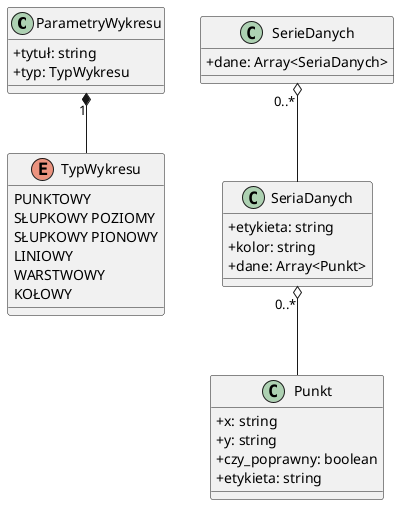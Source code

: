 @startuml

skinparam classAttributeIconSize 0

ParametryWykresu "1" *-- TypWykresu
SerieDanych "0..*" o-- SeriaDanych
SeriaDanych "0..*" o-- Punkt

class ParametryWykresu {
    + tytuł: string
    + typ: TypWykresu
}

enum TypWykresu {
    PUNKTOWY
    SŁUPKOWY POZIOMY
    SŁUPKOWY PIONOWY
    LINIOWY
    WARSTWOWY
    KOŁOWY
}

class SerieDanych {
    + dane: Array<SeriaDanych>
}

class SeriaDanych {
    + etykieta: string
    + kolor: string
    + dane: Array<Punkt>
}

class Punkt {
    + x: string
    + y: string
    + czy_poprawny: boolean
    + etykieta: string
}

@enduml